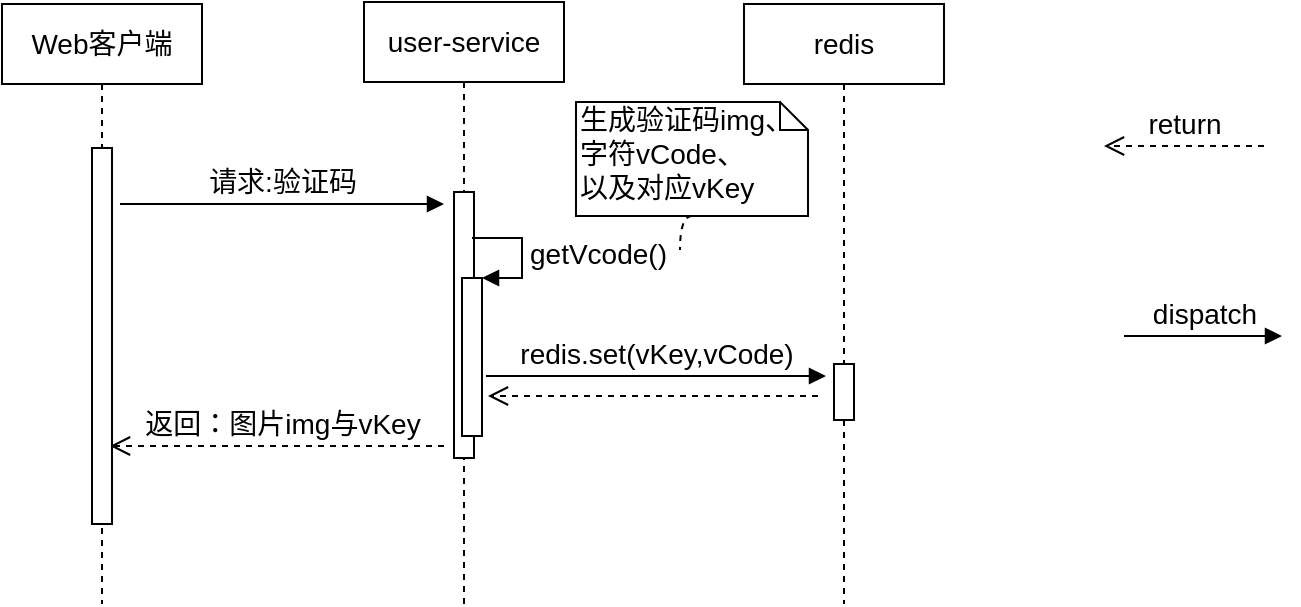 <mxfile version="12.0.3" type="github" pages="6"><diagram id="elEFtqxzBWULNZOTuK2E" name="sequence-vcode"><mxGraphModel dx="1024" dy="535" grid="0" gridSize="10" guides="0" tooltips="1" connect="1" arrows="1" fold="1" page="1" pageScale="1" pageWidth="827" pageHeight="1169" math="0" shadow="0"><root><mxCell id="0"/><mxCell id="1" parent="0"/><mxCell id="yp24dcSz4H7kwmTNJFfL-2" value="user-service" style="shape=umlLifeline;perimeter=lifelinePerimeter;whiteSpace=wrap;html=1;container=1;collapsible=0;recursiveResize=0;outlineConnect=0;fontSize=14;" parent="1" vertex="1"><mxGeometry x="280" y="179" width="100" height="301" as="geometry"/></mxCell><mxCell id="yp24dcSz4H7kwmTNJFfL-5" value="" style="html=1;points=[];perimeter=orthogonalPerimeter;fontSize=14;" parent="yp24dcSz4H7kwmTNJFfL-2" vertex="1"><mxGeometry x="45" y="95" width="10" height="133" as="geometry"/></mxCell><mxCell id="8yQ0oef1m_kYZPx-HZz0-1" value="" style="html=1;points=[];perimeter=orthogonalPerimeter;strokeColor=#000000;strokeWidth=1;fontSize=14;fontColor=none;" parent="yp24dcSz4H7kwmTNJFfL-2" vertex="1"><mxGeometry x="49" y="138" width="10" height="79" as="geometry"/></mxCell><mxCell id="8yQ0oef1m_kYZPx-HZz0-2" value="getVcode()" style="edgeStyle=orthogonalEdgeStyle;html=1;align=left;spacingLeft=2;endArrow=block;rounded=0;entryX=1;entryY=0;strokeWidth=1;fontSize=14;fontColor=none;" parent="yp24dcSz4H7kwmTNJFfL-2" target="8yQ0oef1m_kYZPx-HZz0-1" edge="1"><mxGeometry relative="1" as="geometry"><mxPoint x="54" y="118" as="sourcePoint"/><Array as="points"><mxPoint x="79" y="118"/></Array></mxGeometry></mxCell><mxCell id="yp24dcSz4H7kwmTNJFfL-4" value="redis" style="shape=umlLifeline;perimeter=lifelinePerimeter;whiteSpace=wrap;html=1;container=1;collapsible=0;recursiveResize=0;outlineConnect=0;fontSize=14;" parent="1" vertex="1"><mxGeometry x="470" y="180" width="100" height="300" as="geometry"/></mxCell><mxCell id="ubcdCo5go0dOhzixPrAK-6" value="" style="html=1;points=[];perimeter=orthogonalPerimeter;fontSize=14;" parent="yp24dcSz4H7kwmTNJFfL-4" vertex="1"><mxGeometry x="45" y="180" width="10" height="28" as="geometry"/></mxCell><mxCell id="yp24dcSz4H7kwmTNJFfL-6" value="请求:验证码" style="html=1;verticalAlign=bottom;endArrow=block;fontSize=14;" parent="1" edge="1"><mxGeometry width="80" relative="1" as="geometry"><mxPoint x="158" y="280" as="sourcePoint"/><mxPoint x="320" y="280" as="targetPoint"/></mxGeometry></mxCell><mxCell id="yp24dcSz4H7kwmTNJFfL-7" value="dispatch" style="html=1;verticalAlign=bottom;endArrow=block;fontSize=14;" parent="1" edge="1"><mxGeometry width="80" relative="1" as="geometry"><mxPoint x="660" y="346" as="sourcePoint"/><mxPoint x="739" y="346" as="targetPoint"/></mxGeometry></mxCell><mxCell id="yp24dcSz4H7kwmTNJFfL-8" value="return" style="html=1;verticalAlign=bottom;endArrow=open;dashed=1;endSize=8;fontSize=14;" parent="1" edge="1"><mxGeometry relative="1" as="geometry"><mxPoint x="730" y="251" as="sourcePoint"/><mxPoint x="650" y="251" as="targetPoint"/></mxGeometry></mxCell><mxCell id="8yQ0oef1m_kYZPx-HZz0-3" style="edgeStyle=orthogonalEdgeStyle;rounded=0;orthogonalLoop=1;jettySize=auto;html=1;exitX=0.5;exitY=1;exitDx=0;exitDy=0;exitPerimeter=0;strokeWidth=1;fontSize=14;fontColor=none;endArrow=none;endFill=0;dashed=1;curved=1;" parent="1" source="yp24dcSz4H7kwmTNJFfL-15" edge="1"><mxGeometry relative="1" as="geometry"><mxPoint x="438" y="303" as="targetPoint"/></mxGeometry></mxCell><mxCell id="yp24dcSz4H7kwmTNJFfL-15" value="&lt;span style=&quot;white-space: nowrap; font-size: 14px;&quot;&gt;生成验证码img、&lt;/span&gt;&lt;br style=&quot;white-space: nowrap; font-size: 14px;&quot;&gt;&lt;span style=&quot;white-space: nowrap; font-size: 14px;&quot;&gt;字符vCode、&lt;/span&gt;&lt;br style=&quot;white-space: nowrap; font-size: 14px;&quot;&gt;&lt;span style=&quot;white-space: nowrap; font-size: 14px;&quot;&gt;以及对应vKey&lt;/span&gt;" style="shape=note;whiteSpace=wrap;html=1;size=14;verticalAlign=top;align=left;spacingTop=-6;fontSize=14;" parent="1" vertex="1"><mxGeometry x="386" y="229" width="116" height="57" as="geometry"/></mxCell><mxCell id="yp24dcSz4H7kwmTNJFfL-19" value="redis.set(vKey,vCode)" style="html=1;verticalAlign=bottom;endArrow=block;fontSize=14;" parent="1" edge="1"><mxGeometry width="80" relative="1" as="geometry"><mxPoint x="341" y="366" as="sourcePoint"/><mxPoint x="511" y="366" as="targetPoint"/></mxGeometry></mxCell><mxCell id="yp24dcSz4H7kwmTNJFfL-9" value="返回：图片img与vKey" style="html=1;verticalAlign=bottom;endArrow=open;dashed=1;endSize=8;fontSize=14;" parent="1" edge="1"><mxGeometry x="-0.027" relative="1" as="geometry"><mxPoint x="320" y="401" as="sourcePoint"/><mxPoint x="153" y="401" as="targetPoint"/><mxPoint as="offset"/></mxGeometry></mxCell><mxCell id="ubcdCo5go0dOhzixPrAK-1" value="Web客户端" style="shape=umlLifeline;perimeter=lifelinePerimeter;whiteSpace=wrap;html=1;container=1;collapsible=0;recursiveResize=0;outlineConnect=0;fontSize=14;" parent="1" vertex="1"><mxGeometry x="99" y="180" width="100" height="300" as="geometry"/></mxCell><mxCell id="ubcdCo5go0dOhzixPrAK-2" value="" style="html=1;points=[];perimeter=orthogonalPerimeter;strokeWidth=1;fontSize=14;strokeColor=#000000;" parent="ubcdCo5go0dOhzixPrAK-1" vertex="1"><mxGeometry x="45" y="72" width="10" height="188" as="geometry"/></mxCell><mxCell id="ubcdCo5go0dOhzixPrAK-9" value="" style="html=1;verticalAlign=bottom;endArrow=open;dashed=1;endSize=8;fontSize=14;" parent="1" edge="1"><mxGeometry relative="1" as="geometry"><mxPoint x="507" y="376" as="sourcePoint"/><mxPoint x="342" y="376" as="targetPoint"/></mxGeometry></mxCell></root></mxGraphModel></diagram><diagram id="7-SxDFsHU2gspFErn_Wz" name="sequence-login"><mxGraphModel dx="1024" dy="535" grid="0" gridSize="10" guides="1" tooltips="1" connect="1" arrows="1" fold="1" page="1" pageScale="1" pageWidth="827" pageHeight="1169" math="0" shadow="0"><root><mxCell id="4VwdMPBWatrFualgmaLh-0"/><mxCell id="4VwdMPBWatrFualgmaLh-1" parent="4VwdMPBWatrFualgmaLh-0"/><mxCell id="4VwdMPBWatrFualgmaLh-2" value="user-service" style="shape=umlLifeline;perimeter=lifelinePerimeter;whiteSpace=wrap;html=1;container=1;collapsible=0;recursiveResize=0;outlineConnect=0;fontSize=14;" parent="4VwdMPBWatrFualgmaLh-1" vertex="1"><mxGeometry x="280" y="179" width="100" height="315" as="geometry"/></mxCell><mxCell id="4VwdMPBWatrFualgmaLh-4" value="" style="html=1;points=[];perimeter=orthogonalPerimeter;fontSize=14;" parent="4VwdMPBWatrFualgmaLh-2" vertex="1"><mxGeometry x="45" y="103" width="10" height="148" as="geometry"/></mxCell><mxCell id="4VwdMPBWatrFualgmaLh-5" value="" style="html=1;points=[];perimeter=orthogonalPerimeter;fontSize=14;" parent="4VwdMPBWatrFualgmaLh-2" vertex="1"><mxGeometry x="50" y="132" width="10" height="97" as="geometry"/></mxCell><mxCell id="4VwdMPBWatrFualgmaLh-6" value="login()" style="edgeStyle=orthogonalEdgeStyle;html=1;align=left;spacingLeft=2;endArrow=block;rounded=0;fontSize=14;" parent="4VwdMPBWatrFualgmaLh-2" edge="1"><mxGeometry relative="1" as="geometry"><mxPoint x="58" y="112" as="sourcePoint"/><Array as="points"><mxPoint x="90" y="112"/><mxPoint x="90" y="140"/></Array><mxPoint x="63" y="140" as="targetPoint"/></mxGeometry></mxCell><mxCell id="4VwdMPBWatrFualgmaLh-7" value="redis" style="shape=umlLifeline;perimeter=lifelinePerimeter;whiteSpace=wrap;html=1;container=1;collapsible=0;recursiveResize=0;outlineConnect=0;fontSize=14;" parent="4VwdMPBWatrFualgmaLh-1" vertex="1"><mxGeometry x="470" y="180" width="100" height="315" as="geometry"/></mxCell><mxCell id="4VwdMPBWatrFualgmaLh-8" value="" style="html=1;points=[];perimeter=orthogonalPerimeter;fontSize=14;" parent="4VwdMPBWatrFualgmaLh-7" vertex="1"><mxGeometry x="45" y="183" width="10" height="30" as="geometry"/></mxCell><mxCell id="4VwdMPBWatrFualgmaLh-17" value="用户名、密码、&lt;br style=&quot;font-size: 14px&quot;&gt;输入的验证码、vKey" style="html=1;verticalAlign=bottom;endArrow=block;fontSize=14;" parent="4VwdMPBWatrFualgmaLh-1" edge="1"><mxGeometry width="80" relative="1" as="geometry"><mxPoint x="142.5" y="282" as="sourcePoint"/><mxPoint x="322.5" y="282" as="targetPoint"/></mxGeometry></mxCell><mxCell id="4VwdMPBWatrFualgmaLh-18" value="redis.get(vKey)" style="html=1;verticalAlign=bottom;endArrow=block;fontSize=14;" parent="4VwdMPBWatrFualgmaLh-1" edge="1"><mxGeometry width="80" relative="1" as="geometry"><mxPoint x="341" y="369" as="sourcePoint"/><mxPoint x="510" y="369" as="targetPoint"/></mxGeometry></mxCell><mxCell id="4VwdMPBWatrFualgmaLh-19" value="realCode" style="html=1;verticalAlign=bottom;endArrow=open;dashed=1;endSize=8;fontSize=14;" parent="4VwdMPBWatrFualgmaLh-1" edge="1"><mxGeometry x="-0.027" relative="1" as="geometry"><mxPoint x="508" y="388" as="sourcePoint"/><mxPoint x="343" y="388" as="targetPoint"/><mxPoint as="offset"/></mxGeometry></mxCell><mxCell id="4VwdMPBWatrFualgmaLh-20" style="edgeStyle=orthogonalEdgeStyle;curved=1;rounded=0;orthogonalLoop=1;jettySize=auto;html=1;exitX=0;exitY=1;exitDx=0;exitDy=0;exitPerimeter=0;endArrow=none;endFill=0;fontSize=14;dashed=1;" parent="4VwdMPBWatrFualgmaLh-1" source="4VwdMPBWatrFualgmaLh-21" edge="1"><mxGeometry relative="1" as="geometry"><mxPoint x="392" y="293" as="targetPoint"/></mxGeometry></mxCell><mxCell id="4VwdMPBWatrFualgmaLh-21" value="&lt;span style=&quot;white-space: nowrap; font-size: 14px;&quot;&gt;获取real&lt;/span&gt;&lt;span style=&quot;white-space: nowrap; font-size: 14px;&quot;&gt;Code；&lt;br style=&quot;font-size: 14px;&quot;&gt;&lt;/span&gt;对比验证码；&lt;br style=&quot;font-size: 14px;&quot;&gt;密码校验；" style="shape=note;whiteSpace=wrap;html=1;size=14;verticalAlign=top;align=left;spacingTop=-6;fontSize=14;" parent="4VwdMPBWatrFualgmaLh-1" vertex="1"><mxGeometry x="372" y="223" width="116" height="55" as="geometry"/></mxCell><mxCell id="4VwdMPBWatrFualgmaLh-22" value="登录结果" style="html=1;verticalAlign=bottom;endArrow=open;dashed=1;endSize=8;fontSize=14;" parent="4VwdMPBWatrFualgmaLh-1" edge="1"><mxGeometry x="-0.027" relative="1" as="geometry"><mxPoint x="315.5" y="425" as="sourcePoint"/><mxPoint x="150.5" y="425" as="targetPoint"/><mxPoint as="offset"/></mxGeometry></mxCell><mxCell id="4VwdMPBWatrFualgmaLh-23" value="Web客户端" style="shape=umlLifeline;perimeter=lifelinePerimeter;whiteSpace=wrap;html=1;container=1;collapsible=0;recursiveResize=0;outlineConnect=0;fontSize=14;" parent="4VwdMPBWatrFualgmaLh-1" vertex="1"><mxGeometry x="90" y="180" width="100" height="315" as="geometry"/></mxCell><mxCell id="4VwdMPBWatrFualgmaLh-25" value="" style="html=1;points=[];perimeter=orthogonalPerimeter;strokeWidth=1;fontSize=14;strokeColor=#000000;" parent="4VwdMPBWatrFualgmaLh-23" vertex="1"><mxGeometry x="45" y="86" width="10" height="192" as="geometry"/></mxCell></root></mxGraphModel></diagram><diagram id="NW3ihXRIg-ygoH3dk0fq" name="sequence-getOrganization"><mxGraphModel dx="1024" dy="535" grid="0" gridSize="10" guides="1" tooltips="1" connect="1" arrows="1" fold="1" page="1" pageScale="1" pageWidth="827" pageHeight="1169" math="0" shadow="0"><root><mxCell id="AkXWUGPtutkvTp26MLwL-0"/><mxCell id="AkXWUGPtutkvTp26MLwL-1" parent="AkXWUGPtutkvTp26MLwL-0"/><mxCell id="nobA8srLMR1p_c0d4kQi-2" value="org-service" style="shape=umlLifeline;perimeter=lifelinePerimeter;whiteSpace=wrap;html=1;container=1;collapsible=0;recursiveResize=0;outlineConnect=0;fontSize=14;" parent="AkXWUGPtutkvTp26MLwL-1" vertex="1"><mxGeometry x="280" y="180" width="100" height="340" as="geometry"/></mxCell><mxCell id="nobA8srLMR1p_c0d4kQi-3" value="" style="html=1;points=[];perimeter=orthogonalPerimeter;fontSize=14;" parent="nobA8srLMR1p_c0d4kQi-2" vertex="1"><mxGeometry x="45" y="93" width="10" height="194" as="geometry"/></mxCell><mxCell id="VV560FrdErNnF5oAc1z6-4" value="getChildrenOrganization()" style="edgeStyle=orthogonalEdgeStyle;html=1;align=left;spacingLeft=2;endArrow=block;rounded=0;entryX=1;entryY=0;fontSize=14;" parent="nobA8srLMR1p_c0d4kQi-2" edge="1"><mxGeometry relative="1" as="geometry"><mxPoint x="55" y="101.5" as="sourcePoint"/><Array as="points"><mxPoint x="80" y="101.5"/></Array><mxPoint x="60" y="122" as="targetPoint"/></mxGeometry></mxCell><mxCell id="VV560FrdErNnF5oAc1z6-3" value="" style="html=1;points=[];perimeter=orthogonalPerimeter;fontSize=14;" parent="nobA8srLMR1p_c0d4kQi-2" vertex="1"><mxGeometry x="50" y="121" width="10" height="141" as="geometry"/></mxCell><mxCell id="nobA8srLMR1p_c0d4kQi-9" value="请求:组织架构数据" style="html=1;verticalAlign=bottom;endArrow=block;fontSize=14;" parent="AkXWUGPtutkvTp26MLwL-1" edge="1"><mxGeometry x="0.059" y="10" width="80" relative="1" as="geometry"><mxPoint x="150" y="280" as="sourcePoint"/><mxPoint x="320" y="280" as="targetPoint"/><mxPoint as="offset"/></mxGeometry></mxCell><mxCell id="VV560FrdErNnF5oAc1z6-6" value="返回：organization" style="html=1;verticalAlign=bottom;endArrow=open;dashed=1;endSize=8;fontSize=14;" parent="AkXWUGPtutkvTp26MLwL-1" edge="1"><mxGeometry relative="1" as="geometry"><mxPoint x="320" y="465" as="sourcePoint"/><mxPoint x="150" y="465" as="targetPoint"/></mxGeometry></mxCell><mxCell id="f_Ssmmh2RZjl8PsrJQc0-0" value="web客户端" style="shape=umlLifeline;perimeter=lifelinePerimeter;whiteSpace=wrap;html=1;container=1;collapsible=0;recursiveResize=0;outlineConnect=0;fontSize=14;" parent="AkXWUGPtutkvTp26MLwL-1" vertex="1"><mxGeometry x="91" y="180" width="100" height="340" as="geometry"/></mxCell><mxCell id="f_Ssmmh2RZjl8PsrJQc0-1" value="" style="html=1;points=[];perimeter=orthogonalPerimeter;fontSize=14;" parent="f_Ssmmh2RZjl8PsrJQc0-0" vertex="1"><mxGeometry x="45" y="80" width="10" height="229" as="geometry"/></mxCell><mxCell id="f_Ssmmh2RZjl8PsrJQc0-4" value="根据type、allowList&lt;br&gt;进行查询" style="edgeStyle=orthogonalEdgeStyle;html=1;align=left;spacingLeft=2;endArrow=block;rounded=0;entryX=1;entryY=0;fontSize=14;" parent="AkXWUGPtutkvTp26MLwL-1" edge="1"><mxGeometry relative="1" as="geometry"><mxPoint x="340" y="412" as="sourcePoint"/><Array as="points"><mxPoint x="365" y="411.5"/></Array><mxPoint x="345" y="432" as="targetPoint"/></mxGeometry></mxCell><mxCell id="J_LJviMcSAsovR8j0brh-2" value="getAllowList()获取用户可访问资源范围" style="edgeStyle=orthogonalEdgeStyle;html=1;align=left;spacingLeft=2;endArrow=block;rounded=0;entryX=1;entryY=0;fontSize=14;" edge="1" parent="AkXWUGPtutkvTp26MLwL-1"><mxGeometry relative="1" as="geometry"><mxPoint x="342" y="338" as="sourcePoint"/><Array as="points"><mxPoint x="367" y="338"/><mxPoint x="367" y="358"/></Array><mxPoint x="347" y="358" as="targetPoint"/></mxGeometry></mxCell></root></mxGraphModel></diagram><diagram id="nFOPNmZf0tdZ7rCFfDxP" name="sequence-updateArea"><mxGraphModel dx="1024" dy="535" grid="0" gridSize="10" guides="1" tooltips="1" connect="1" arrows="1" fold="1" page="1" pageScale="1" pageWidth="827" pageHeight="1169" math="0" shadow="0"><root><mxCell id="0a7znX3TLepj5P2r7eGX-0"/><mxCell id="0a7znX3TLepj5P2r7eGX-1" parent="0a7znX3TLepj5P2r7eGX-0"/><mxCell id="iJb_MLWQfO4nZgF_HKHr-0" value="org-service" style="shape=umlLifeline;perimeter=lifelinePerimeter;whiteSpace=wrap;html=1;container=1;collapsible=0;recursiveResize=0;outlineConnect=0;fontSize=14;" parent="0a7znX3TLepj5P2r7eGX-1" vertex="1"><mxGeometry x="280" y="180" width="100" height="370" as="geometry"/></mxCell><mxCell id="iJb_MLWQfO4nZgF_HKHr-1" value="" style="html=1;points=[];perimeter=orthogonalPerimeter;fontSize=14;" parent="iJb_MLWQfO4nZgF_HKHr-0" vertex="1"><mxGeometry x="45" y="93" width="10" height="237" as="geometry"/></mxCell><mxCell id="iJb_MLWQfO4nZgF_HKHr-4" value="DB" style="shape=umlLifeline;perimeter=lifelinePerimeter;whiteSpace=wrap;html=1;container=1;collapsible=0;recursiveResize=0;outlineConnect=0;fontSize=14;" parent="0a7znX3TLepj5P2r7eGX-1" vertex="1"><mxGeometry x="480" y="180" width="100" height="370" as="geometry"/></mxCell><mxCell id="ml3Aox8spnrLUAFCKOOw-2" value="" style="html=1;points=[];perimeter=orthogonalPerimeter;fontSize=14;" parent="iJb_MLWQfO4nZgF_HKHr-4" vertex="1"><mxGeometry x="45" y="194" width="10" height="28" as="geometry"/></mxCell><mxCell id="iJb_MLWQfO4nZgF_HKHr-6" value="请求:同步PBX的地区数据" style="html=1;verticalAlign=bottom;endArrow=block;fontSize=14;" parent="0a7znX3TLepj5P2r7eGX-1" edge="1"><mxGeometry y="10" width="80" relative="1" as="geometry"><mxPoint x="160" y="280" as="sourcePoint"/><mxPoint x="320" y="280" as="targetPoint"/><mxPoint as="offset"/></mxGeometry></mxCell><mxCell id="iJb_MLWQfO4nZgF_HKHr-10" value="Access" style="shape=umlLifeline;perimeter=lifelinePerimeter;whiteSpace=wrap;html=1;container=1;collapsible=0;recursiveResize=0;outlineConnect=0;fontSize=14;" parent="0a7znX3TLepj5P2r7eGX-1" vertex="1"><mxGeometry x="95" y="180" width="100" height="360" as="geometry"/></mxCell><mxCell id="iJb_MLWQfO4nZgF_HKHr-11" value="" style="html=1;points=[];perimeter=orthogonalPerimeter;fontSize=14;" parent="iJb_MLWQfO4nZgF_HKHr-10" vertex="1"><mxGeometry x="45" y="80" width="10" height="260" as="geometry"/></mxCell><mxCell id="iJb_MLWQfO4nZgF_HKHr-15" value="" style="html=1;points=[];perimeter=orthogonalPerimeter;fontSize=14;" parent="0a7znX3TLepj5P2r7eGX-1" vertex="1"><mxGeometry x="330" y="304" width="10" height="186" as="geometry"/></mxCell><mxCell id="iJb_MLWQfO4nZgF_HKHr-16" value="sync()" style="edgeStyle=orthogonalEdgeStyle;html=1;align=left;spacingLeft=2;endArrow=block;rounded=0;entryX=1;entryY=0;fontSize=14;" parent="0a7znX3TLepj5P2r7eGX-1" target="iJb_MLWQfO4nZgF_HKHr-15" edge="1"><mxGeometry relative="1" as="geometry"><mxPoint x="335" y="284" as="sourcePoint"/><Array as="points"><mxPoint x="360" y="284"/></Array></mxGeometry></mxCell><mxCell id="ml3Aox8spnrLUAFCKOOw-0" value="根据event的值&lt;br&gt;执行对应的数据库操作" style="edgeStyle=orthogonalEdgeStyle;html=1;align=left;spacingLeft=2;endArrow=block;rounded=0;entryX=1;entryY=0;fontSize=14;" parent="0a7znX3TLepj5P2r7eGX-1" edge="1"><mxGeometry relative="1" as="geometry"><mxPoint x="340" y="322" as="sourcePoint"/><Array as="points"><mxPoint x="365" y="322"/></Array><mxPoint x="345" y="342" as="targetPoint"/></mxGeometry></mxCell><mxCell id="ml3Aox8spnrLUAFCKOOw-1" value="添加地区记录" style="html=1;verticalAlign=bottom;endArrow=block;fontSize=14;" parent="0a7znX3TLepj5P2r7eGX-1" edge="1"><mxGeometry x="-0.044" y="6" width="80" relative="1" as="geometry"><mxPoint x="350" y="385" as="sourcePoint"/><mxPoint x="522" y="385" as="targetPoint"/><mxPoint as="offset"/></mxGeometry></mxCell><mxCell id="ml3Aox8spnrLUAFCKOOw-5" value="" style="html=1;verticalAlign=bottom;endArrow=open;dashed=1;endSize=8;fontSize=14;" parent="0a7znX3TLepj5P2r7eGX-1" edge="1"><mxGeometry relative="1" as="geometry"><mxPoint x="515" y="396" as="sourcePoint"/><mxPoint x="345" y="396" as="targetPoint"/></mxGeometry></mxCell><mxCell id="ml3Aox8spnrLUAFCKOOw-7" value="" style="html=1;points=[];perimeter=orthogonalPerimeter;fontSize=14;" parent="0a7znX3TLepj5P2r7eGX-1" vertex="1"><mxGeometry x="525" y="445" width="10" height="28" as="geometry"/></mxCell><mxCell id="ml3Aox8spnrLUAFCKOOw-8" value="建立admin用户组&lt;br&gt;与地区的关联" style="html=1;verticalAlign=bottom;endArrow=block;fontSize=14;" parent="0a7znX3TLepj5P2r7eGX-1" edge="1"><mxGeometry x="-0.044" y="6" width="80" relative="1" as="geometry"><mxPoint x="350" y="453" as="sourcePoint"/><mxPoint x="522" y="453" as="targetPoint"/><mxPoint as="offset"/></mxGeometry></mxCell><mxCell id="ml3Aox8spnrLUAFCKOOw-9" value="" style="html=1;verticalAlign=bottom;endArrow=open;dashed=1;endSize=8;fontSize=14;" parent="0a7znX3TLepj5P2r7eGX-1" edge="1"><mxGeometry relative="1" as="geometry"><mxPoint x="515" y="464" as="sourcePoint"/><mxPoint x="345" y="464" as="targetPoint"/></mxGeometry></mxCell><mxCell id="ml3Aox8spnrLUAFCKOOw-15" value="返回：同步数据的结果" style="html=1;verticalAlign=bottom;endArrow=open;dashed=1;endSize=8;fontSize=14;" parent="0a7znX3TLepj5P2r7eGX-1" edge="1"><mxGeometry relative="1" as="geometry"><mxPoint x="324" y="504" as="sourcePoint"/><mxPoint x="154" y="504" as="targetPoint"/></mxGeometry></mxCell></root></mxGraphModel></diagram><diagram id="8d1__4HhtZ2pvARc7aPk" name="sequence-addGroup"><mxGraphModel dx="1024" dy="535" grid="0" gridSize="10" guides="1" tooltips="1" connect="1" arrows="1" fold="1" page="1" pageScale="1" pageWidth="827" pageHeight="1169" math="0" shadow="0"><root><mxCell id="kGjgGgHasTEoODG0Vg5L-0"/><mxCell id="kGjgGgHasTEoODG0Vg5L-1" parent="kGjgGgHasTEoODG0Vg5L-0"/><mxCell id="O-LGhzFDuyB9TSs6g_TU-2" value="permission-service" style="shape=umlLifeline;perimeter=lifelinePerimeter;whiteSpace=wrap;html=1;container=1;collapsible=0;recursiveResize=0;outlineConnect=0;fontSize=14;" parent="kGjgGgHasTEoODG0Vg5L-1" vertex="1"><mxGeometry x="280" y="180" width="100" height="340" as="geometry"/></mxCell><mxCell id="O-LGhzFDuyB9TSs6g_TU-3" value="" style="html=1;points=[];perimeter=orthogonalPerimeter;fontSize=14;" parent="O-LGhzFDuyB9TSs6g_TU-2" vertex="1"><mxGeometry x="45" y="70" width="10" height="258" as="geometry"/></mxCell><mxCell id="O-LGhzFDuyB9TSs6g_TU-6" value="Web客户端" style="shape=umlLifeline;perimeter=lifelinePerimeter;whiteSpace=wrap;html=1;container=1;collapsible=0;recursiveResize=0;outlineConnect=0;fontSize=14;" parent="kGjgGgHasTEoODG0Vg5L-1" vertex="1"><mxGeometry x="88" y="180" width="100" height="375" as="geometry"/></mxCell><mxCell id="O-LGhzFDuyB9TSs6g_TU-7" value="" style="html=1;points=[];perimeter=orthogonalPerimeter;fontSize=14;" parent="O-LGhzFDuyB9TSs6g_TU-6" vertex="1"><mxGeometry x="45" y="67" width="10" height="275" as="geometry"/></mxCell><mxCell id="O-LGhzFDuyB9TSs6g_TU-13" value="返回：添加结果" style="html=1;verticalAlign=bottom;endArrow=open;dashed=1;endSize=8;fontSize=14;" parent="kGjgGgHasTEoODG0Vg5L-1" edge="1"><mxGeometry relative="1" as="geometry"><mxPoint x="320" y="490" as="sourcePoint"/><mxPoint x="150" y="490" as="targetPoint"/></mxGeometry></mxCell><mxCell id="2lsxpr5DSHBE5HWw26pd-0" value="请求：添加用户组" style="html=1;verticalAlign=bottom;endArrow=block;fontSize=14;" parent="kGjgGgHasTEoODG0Vg5L-1" edge="1"><mxGeometry width="80" relative="1" as="geometry"><mxPoint x="150" y="280" as="sourcePoint"/><mxPoint x="320" y="280" as="targetPoint"/></mxGeometry></mxCell><mxCell id="2lsxpr5DSHBE5HWw26pd-1" value="" style="html=1;points=[];perimeter=orthogonalPerimeter;strokeColor=#000000;strokeWidth=1;fontSize=14;fontColor=none;" parent="kGjgGgHasTEoODG0Vg5L-1" vertex="1"><mxGeometry x="331" y="310" width="10" height="167" as="geometry"/></mxCell><mxCell id="2lsxpr5DSHBE5HWw26pd-2" value="addGroup()" style="edgeStyle=orthogonalEdgeStyle;html=1;align=left;spacingLeft=2;endArrow=block;rounded=0;entryX=1;entryY=0;strokeWidth=1;fontSize=14;fontColor=none;" parent="kGjgGgHasTEoODG0Vg5L-1" target="2lsxpr5DSHBE5HWw26pd-1" edge="1"><mxGeometry relative="1" as="geometry"><mxPoint x="340" y="290" as="sourcePoint"/><Array as="points"><mxPoint x="365" y="290"/></Array></mxGeometry></mxCell><mxCell id="2lsxpr5DSHBE5HWw26pd-3" value="addGroupResource()" style="edgeStyle=orthogonalEdgeStyle;html=1;align=left;spacingLeft=2;endArrow=block;rounded=0;entryX=1;entryY=0;strokeWidth=1;fontSize=14;fontColor=none;" parent="kGjgGgHasTEoODG0Vg5L-1" edge="1"><mxGeometry relative="1" as="geometry"><mxPoint x="341" y="320" as="sourcePoint"/><Array as="points"><mxPoint x="366" y="320"/></Array><mxPoint x="342" y="340" as="targetPoint"/></mxGeometry></mxCell><mxCell id="2lsxpr5DSHBE5HWw26pd-4" value="addGroupPrivilege()" style="edgeStyle=orthogonalEdgeStyle;html=1;align=left;spacingLeft=2;endArrow=block;rounded=0;entryX=1;entryY=0;strokeWidth=1;fontSize=14;fontColor=none;" parent="kGjgGgHasTEoODG0Vg5L-1" edge="1"><mxGeometry relative="1" as="geometry"><mxPoint x="341" y="407" as="sourcePoint"/><Array as="points"><mxPoint x="366" y="407"/></Array><mxPoint x="342" y="427" as="targetPoint"/></mxGeometry></mxCell><mxCell id="2lsxpr5DSHBE5HWw26pd-5" value="DB" style="shape=umlLifeline;perimeter=lifelinePerimeter;whiteSpace=wrap;html=1;container=1;collapsible=0;recursiveResize=0;outlineConnect=0;fontSize=14;" parent="kGjgGgHasTEoODG0Vg5L-1" vertex="1"><mxGeometry x="507" y="180" width="100" height="340" as="geometry"/></mxCell><mxCell id="2lsxpr5DSHBE5HWw26pd-6" value="" style="html=1;points=[];perimeter=orthogonalPerimeter;fontSize=14;" parent="2lsxpr5DSHBE5HWw26pd-5" vertex="1"><mxGeometry x="45" y="80" width="10" height="230" as="geometry"/></mxCell><mxCell id="2lsxpr5DSHBE5HWw26pd-7" value="" style="html=1;points=[];perimeter=orthogonalPerimeter;strokeColor=#000000;strokeWidth=1;fontSize=14;fontColor=none;" parent="2lsxpr5DSHBE5HWw26pd-5" vertex="1"><mxGeometry x="40" y="169.5" width="10" height="23" as="geometry"/></mxCell><mxCell id="2lsxpr5DSHBE5HWw26pd-10" value="" style="html=1;points=[];perimeter=orthogonalPerimeter;strokeColor=#000000;strokeWidth=1;fontSize=14;fontColor=none;" parent="2lsxpr5DSHBE5HWw26pd-5" vertex="1"><mxGeometry x="40" y="260" width="10" height="24" as="geometry"/></mxCell><mxCell id="2lsxpr5DSHBE5HWw26pd-8" value="写库操作" style="html=1;verticalAlign=bottom;endArrow=block;fontSize=14;" parent="kGjgGgHasTEoODG0Vg5L-1" edge="1"><mxGeometry width="80" relative="1" as="geometry"><mxPoint x="342" y="357" as="sourcePoint"/><mxPoint x="546" y="357" as="targetPoint"/></mxGeometry></mxCell><mxCell id="2lsxpr5DSHBE5HWw26pd-9" value="" style="html=1;verticalAlign=bottom;endArrow=open;dashed=1;endSize=8;fontSize=14;" parent="kGjgGgHasTEoODG0Vg5L-1" edge="1"><mxGeometry relative="1" as="geometry"><mxPoint x="542" y="367" as="sourcePoint"/><mxPoint x="343" y="367" as="targetPoint"/></mxGeometry></mxCell><mxCell id="2lsxpr5DSHBE5HWw26pd-11" value="写库操作" style="html=1;verticalAlign=bottom;endArrow=block;fontSize=14;" parent="kGjgGgHasTEoODG0Vg5L-1" edge="1"><mxGeometry width="80" relative="1" as="geometry"><mxPoint x="342" y="446.5" as="sourcePoint"/><mxPoint x="546" y="447" as="targetPoint"/></mxGeometry></mxCell><mxCell id="2lsxpr5DSHBE5HWw26pd-12" value="" style="html=1;verticalAlign=bottom;endArrow=open;dashed=1;endSize=8;fontSize=14;" parent="kGjgGgHasTEoODG0Vg5L-1" edge="1"><mxGeometry relative="1" as="geometry"><mxPoint x="543" y="457" as="sourcePoint"/><mxPoint x="342" y="457" as="targetPoint"/></mxGeometry></mxCell></root></mxGraphModel></diagram><diagram id="cdfboPzQyt2HQR44B7lt" name="sequence-syncAll"><mxGraphModel dx="1024" dy="535" grid="1" gridSize="10" guides="1" tooltips="1" connect="1" arrows="1" fold="1" page="1" pageScale="1" pageWidth="827" pageHeight="1169" math="0" shadow="0"><root><mxCell id="CrRbwBvBe6-ILTO4Aqj8-0"/><mxCell id="CrRbwBvBe6-ILTO4Aqj8-1" parent="CrRbwBvBe6-ILTO4Aqj8-0"/><mxCell id="J2X4aBpskziW8689ls5B-0" value="access-service" style="shape=umlLifeline;perimeter=lifelinePerimeter;whiteSpace=wrap;html=1;container=1;collapsible=0;recursiveResize=0;outlineConnect=0;fontSize=14;" parent="CrRbwBvBe6-ILTO4Aqj8-1" vertex="1"><mxGeometry x="287" y="180" width="100" height="412" as="geometry"/></mxCell><mxCell id="J2X4aBpskziW8689ls5B-2" value="DB" style="shape=umlLifeline;perimeter=lifelinePerimeter;whiteSpace=wrap;html=1;container=1;collapsible=0;recursiveResize=0;outlineConnect=0;fontSize=14;" parent="CrRbwBvBe6-ILTO4Aqj8-1" vertex="1"><mxGeometry x="480" y="180" width="100" height="412" as="geometry"/></mxCell><mxCell id="J2X4aBpskziW8689ls5B-31" value="" style="html=1;points=[];perimeter=orthogonalPerimeter;fontSize=14;" parent="J2X4aBpskziW8689ls5B-2" vertex="1"><mxGeometry x="45" y="244" width="10" height="28" as="geometry"/></mxCell><mxCell id="J2X4aBpskziW8689ls5B-6" value="org-service" style="shape=umlLifeline;perimeter=lifelinePerimeter;whiteSpace=wrap;html=1;container=1;collapsible=0;recursiveResize=0;outlineConnect=0;fontSize=14;" parent="CrRbwBvBe6-ILTO4Aqj8-1" vertex="1"><mxGeometry x="55" y="180" width="100" height="410" as="geometry"/></mxCell><mxCell id="J2X4aBpskziW8689ls5B-7" value="" style="html=1;points=[];perimeter=orthogonalPerimeter;fontSize=14;" parent="J2X4aBpskziW8689ls5B-6" vertex="1"><mxGeometry x="45" y="80" width="10" height="320" as="geometry"/></mxCell><mxCell id="J2X4aBpskziW8689ls5B-17" value="" style="html=1;points=[];perimeter=orthogonalPerimeter;fontSize=14;" parent="J2X4aBpskziW8689ls5B-6" vertex="1"><mxGeometry x="50" y="120" width="10" height="270" as="geometry"/></mxCell><mxCell id="J2X4aBpskziW8689ls5B-18" value="appInit()" style="edgeStyle=orthogonalEdgeStyle;html=1;align=left;spacingLeft=2;endArrow=block;rounded=0;entryX=1;entryY=0;fontSize=14;" parent="J2X4aBpskziW8689ls5B-6" target="J2X4aBpskziW8689ls5B-17" edge="1"><mxGeometry relative="1" as="geometry"><mxPoint x="55" y="100" as="sourcePoint"/><Array as="points"><mxPoint x="80" y="100"/></Array></mxGeometry></mxCell><mxCell id="J2X4aBpskziW8689ls5B-13" value="" style="html=1;points=[];perimeter=orthogonalPerimeter;fontSize=14;" parent="CrRbwBvBe6-ILTO4Aqj8-1" vertex="1"><mxGeometry x="820" y="449" width="10" height="28" as="geometry"/></mxCell><mxCell id="J2X4aBpskziW8689ls5B-14" value="建立admin用户组&lt;br style=&quot;font-size: 14px;&quot;&gt;与地区的关联" style="html=1;verticalAlign=bottom;endArrow=block;fontSize=14;" parent="CrRbwBvBe6-ILTO4Aqj8-1" edge="1"><mxGeometry x="-0.044" y="6" width="80" relative="1" as="geometry"><mxPoint x="645" y="459" as="sourcePoint"/><mxPoint x="817" y="459" as="targetPoint"/><mxPoint as="offset"/></mxGeometry></mxCell><mxCell id="J2X4aBpskziW8689ls5B-15" value="" style="html=1;verticalAlign=bottom;endArrow=open;dashed=1;endSize=8;fontSize=14;" parent="CrRbwBvBe6-ILTO4Aqj8-1" edge="1"><mxGeometry relative="1" as="geometry"><mxPoint x="810" y="470" as="sourcePoint"/><mxPoint x="640" y="470" as="targetPoint"/></mxGeometry></mxCell><mxCell id="J2X4aBpskziW8689ls5B-19" value="检查当前环境，对接的PBX类型" style="edgeStyle=orthogonalEdgeStyle;html=1;align=left;spacingLeft=2;endArrow=block;rounded=0;fontSize=14;" parent="CrRbwBvBe6-ILTO4Aqj8-1" edge="1"><mxGeometry relative="1" as="geometry"><mxPoint x="115" y="320" as="sourcePoint"/><Array as="points"><mxPoint x="140" y="320"/></Array><mxPoint x="115" y="340" as="targetPoint"/></mxGeometry></mxCell><mxCell id="J2X4aBpskziW8689ls5B-20" value="" style="html=1;points=[];perimeter=orthogonalPerimeter;fontSize=14;" parent="CrRbwBvBe6-ILTO4Aqj8-1" vertex="1"><mxGeometry x="332" y="388" width="10" height="28" as="geometry"/></mxCell><mxCell id="J2X4aBpskziW8689ls5B-21" value="定时：请求数据同步&lt;br&gt;（event:'AREA_SYNC_ALL'）" style="html=1;verticalAlign=bottom;endArrow=block;fontSize=14;" parent="CrRbwBvBe6-ILTO4Aqj8-1" edge="1"><mxGeometry x="-0.044" y="6" width="80" relative="1" as="geometry"><mxPoint x="120" y="398" as="sourcePoint"/><mxPoint x="330" y="398" as="targetPoint"/><mxPoint as="offset"/></mxGeometry></mxCell><mxCell id="J2X4aBpskziW8689ls5B-22" value="" style="html=1;verticalAlign=bottom;endArrow=open;dashed=1;endSize=8;fontSize=14;" parent="CrRbwBvBe6-ILTO4Aqj8-1" edge="1"><mxGeometry relative="1" as="geometry"><mxPoint x="323" y="409" as="sourcePoint"/><mxPoint x="120" y="409" as="targetPoint"/></mxGeometry></mxCell><mxCell id="J2X4aBpskziW8689ls5B-32" value="写入数据库" style="html=1;verticalAlign=bottom;endArrow=block;fontSize=14;align=left;" parent="CrRbwBvBe6-ILTO4Aqj8-1" edge="1"><mxGeometry x="-0.671" width="80" relative="1" as="geometry"><mxPoint x="125" y="434" as="sourcePoint"/><mxPoint x="520" y="434" as="targetPoint"/><mxPoint as="offset"/></mxGeometry></mxCell><mxCell id="J2X4aBpskziW8689ls5B-33" value="" style="html=1;verticalAlign=bottom;endArrow=open;dashed=1;endSize=8;fontSize=14;" parent="CrRbwBvBe6-ILTO4Aqj8-1" edge="1"><mxGeometry relative="1" as="geometry"><mxPoint x="520" y="444" as="sourcePoint"/><mxPoint x="120" y="444" as="targetPoint"/></mxGeometry></mxCell><mxCell id="J2X4aBpskziW8689ls5B-37" value="" style="html=1;points=[];perimeter=orthogonalPerimeter;fontSize=14;" parent="CrRbwBvBe6-ILTO4Aqj8-1" vertex="1"><mxGeometry x="332" y="494" width="10" height="28" as="geometry"/></mxCell><mxCell id="J2X4aBpskziW8689ls5B-38" value="定时：请求数据同步&lt;br&gt;（event:'DOMAIN_SYNC_ALL'）" style="html=1;verticalAlign=bottom;endArrow=block;fontSize=14;" parent="CrRbwBvBe6-ILTO4Aqj8-1" edge="1"><mxGeometry x="-0.044" y="6" width="80" relative="1" as="geometry"><mxPoint x="120" y="502" as="sourcePoint"/><mxPoint x="330" y="502" as="targetPoint"/><mxPoint as="offset"/></mxGeometry></mxCell><mxCell id="J2X4aBpskziW8689ls5B-39" value="" style="html=1;verticalAlign=bottom;endArrow=open;dashed=1;endSize=8;fontSize=14;" parent="CrRbwBvBe6-ILTO4Aqj8-1" edge="1"><mxGeometry relative="1" as="geometry"><mxPoint x="323" y="509" as="sourcePoint"/><mxPoint x="120" y="509" as="targetPoint"/></mxGeometry></mxCell><mxCell id="J2X4aBpskziW8689ls5B-41" value="" style="html=1;points=[];perimeter=orthogonalPerimeter;fontSize=14;" parent="CrRbwBvBe6-ILTO4Aqj8-1" vertex="1"><mxGeometry x="525" y="526" width="10" height="28" as="geometry"/></mxCell><mxCell id="J2X4aBpskziW8689ls5B-42" value="写入数据库" style="html=1;verticalAlign=bottom;endArrow=block;fontSize=14;align=left;" parent="CrRbwBvBe6-ILTO4Aqj8-1" edge="1"><mxGeometry x="-0.671" width="80" relative="1" as="geometry"><mxPoint x="125" y="536" as="sourcePoint"/><mxPoint x="520" y="536" as="targetPoint"/><mxPoint as="offset"/></mxGeometry></mxCell><mxCell id="J2X4aBpskziW8689ls5B-43" value="" style="html=1;verticalAlign=bottom;endArrow=open;dashed=1;endSize=8;fontSize=14;" parent="CrRbwBvBe6-ILTO4Aqj8-1" edge="1"><mxGeometry relative="1" as="geometry"><mxPoint x="520" y="546" as="sourcePoint"/><mxPoint x="120" y="546" as="targetPoint"/></mxGeometry></mxCell></root></mxGraphModel></diagram></mxfile>